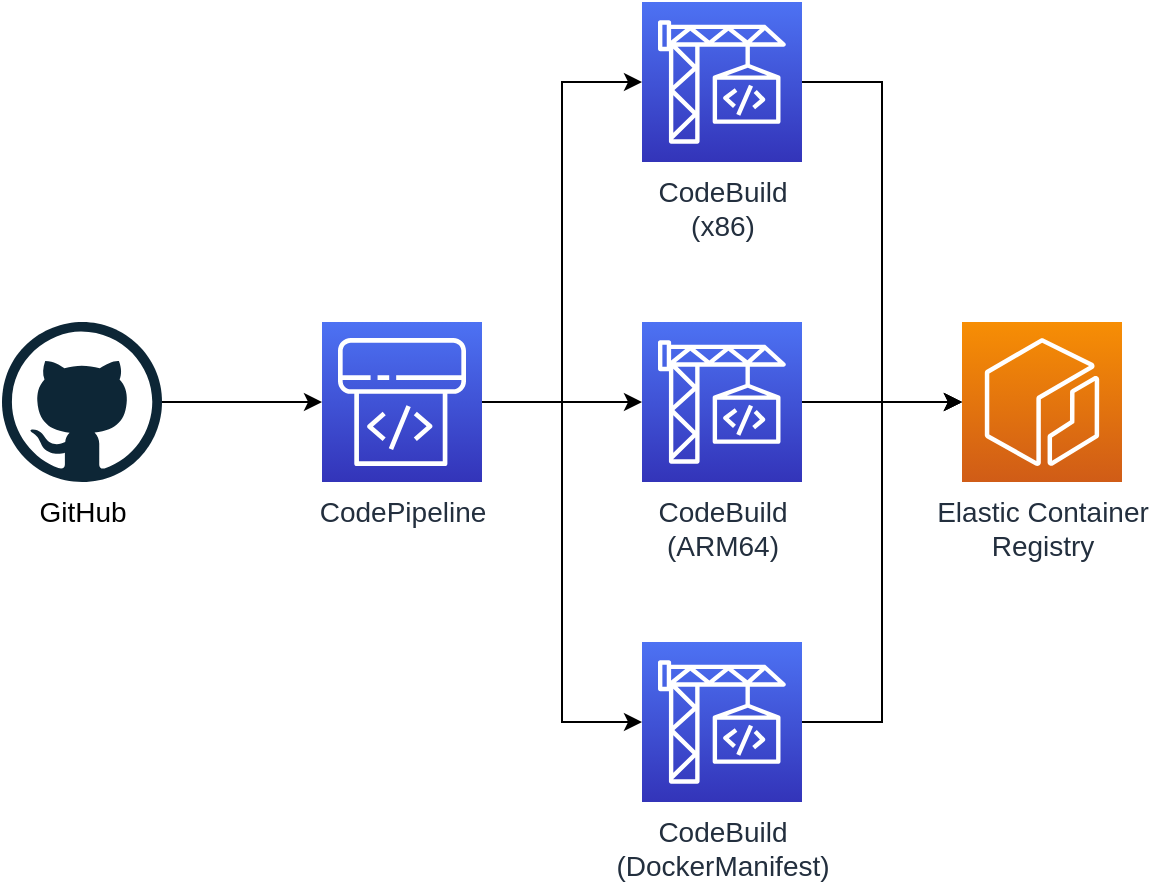 <mxfile version="12.4.8" type="device"><diagram id="0uTdN7MI5jxTwYJZ5Vdc" name="Page-1"><mxGraphModel dx="885" dy="615" grid="1" gridSize="10" guides="1" tooltips="1" connect="1" arrows="1" fold="1" page="1" pageScale="1" pageWidth="1169" pageHeight="827" math="0" shadow="0"><root><mxCell id="0"/><mxCell id="1" parent="0"/><mxCell id="aVTVqDrZuZZsO2we_1A7-2" style="edgeStyle=orthogonalEdgeStyle;rounded=0;orthogonalLoop=1;jettySize=auto;html=1;fontSize=14;" edge="1" parent="1" source="BogFN1Jm_b_17hAsPsHi-1" target="aVTVqDrZuZZsO2we_1A7-1"><mxGeometry relative="1" as="geometry"/></mxCell><mxCell id="BogFN1Jm_b_17hAsPsHi-1" value="GitHub" style="dashed=0;outlineConnect=0;html=1;align=center;labelPosition=center;verticalLabelPosition=bottom;verticalAlign=top;shape=mxgraph.weblogos.github;fontSize=14;" parent="1" vertex="1"><mxGeometry x="80" y="280" width="80" height="80" as="geometry"/></mxCell><mxCell id="aVTVqDrZuZZsO2we_1A7-8" style="edgeStyle=orthogonalEdgeStyle;rounded=0;orthogonalLoop=1;jettySize=auto;html=1;fontSize=14;" edge="1" parent="1" source="BogFN1Jm_b_17hAsPsHi-2" target="BogFN1Jm_b_17hAsPsHi-7"><mxGeometry relative="1" as="geometry"><Array as="points"><mxPoint x="520" y="160"/><mxPoint x="520" y="320"/></Array></mxGeometry></mxCell><mxCell id="BogFN1Jm_b_17hAsPsHi-2" value="&lt;div&gt;CodeBuild&lt;/div&gt;&lt;div&gt;(x86)&lt;/div&gt;" style="outlineConnect=0;fontColor=#232F3E;gradientColor=#4D72F3;gradientDirection=north;fillColor=#3334B9;strokeColor=#ffffff;dashed=0;verticalLabelPosition=bottom;verticalAlign=top;align=center;html=1;fontSize=14;fontStyle=0;aspect=fixed;shape=mxgraph.aws4.resourceIcon;resIcon=mxgraph.aws4.codebuild;" parent="1" vertex="1"><mxGeometry x="400" y="120" width="80" height="80" as="geometry"/></mxCell><mxCell id="BogFN1Jm_b_17hAsPsHi-7" value="&lt;div&gt;Elastic Container&lt;/div&gt;&lt;div&gt;Registry&lt;/div&gt;" style="outlineConnect=0;fontColor=#232F3E;gradientColor=#F78E04;gradientDirection=north;fillColor=#D05C17;strokeColor=#ffffff;dashed=0;verticalLabelPosition=bottom;verticalAlign=top;align=center;html=1;fontSize=14;fontStyle=0;aspect=fixed;shape=mxgraph.aws4.resourceIcon;resIcon=mxgraph.aws4.ecr;" parent="1" vertex="1"><mxGeometry x="560" y="280" width="80" height="80" as="geometry"/></mxCell><mxCell id="aVTVqDrZuZZsO2we_1A7-5" style="edgeStyle=orthogonalEdgeStyle;rounded=0;orthogonalLoop=1;jettySize=auto;html=1;fontSize=14;" edge="1" parent="1" source="aVTVqDrZuZZsO2we_1A7-1" target="BogFN1Jm_b_17hAsPsHi-2"><mxGeometry relative="1" as="geometry"><Array as="points"><mxPoint x="360" y="320"/><mxPoint x="360" y="160"/></Array></mxGeometry></mxCell><mxCell id="aVTVqDrZuZZsO2we_1A7-6" style="edgeStyle=orthogonalEdgeStyle;rounded=0;orthogonalLoop=1;jettySize=auto;html=1;fontSize=14;" edge="1" parent="1" source="aVTVqDrZuZZsO2we_1A7-1" target="aVTVqDrZuZZsO2we_1A7-3"><mxGeometry relative="1" as="geometry"/></mxCell><mxCell id="aVTVqDrZuZZsO2we_1A7-7" style="edgeStyle=orthogonalEdgeStyle;rounded=0;orthogonalLoop=1;jettySize=auto;html=1;fontSize=14;" edge="1" parent="1" source="aVTVqDrZuZZsO2we_1A7-1" target="aVTVqDrZuZZsO2we_1A7-4"><mxGeometry relative="1" as="geometry"><Array as="points"><mxPoint x="360" y="320"/><mxPoint x="360" y="480"/></Array></mxGeometry></mxCell><mxCell id="aVTVqDrZuZZsO2we_1A7-1" value="CodePipeline" style="outlineConnect=0;fontColor=#232F3E;gradientColor=#4D72F3;gradientDirection=north;fillColor=#3334B9;strokeColor=#ffffff;dashed=0;verticalLabelPosition=bottom;verticalAlign=top;align=center;html=1;fontSize=14;fontStyle=0;aspect=fixed;shape=mxgraph.aws4.resourceIcon;resIcon=mxgraph.aws4.codepipeline;" vertex="1" parent="1"><mxGeometry x="240" y="280" width="80" height="80" as="geometry"/></mxCell><mxCell id="aVTVqDrZuZZsO2we_1A7-9" style="edgeStyle=orthogonalEdgeStyle;rounded=0;orthogonalLoop=1;jettySize=auto;html=1;fontSize=14;" edge="1" parent="1" source="aVTVqDrZuZZsO2we_1A7-3" target="BogFN1Jm_b_17hAsPsHi-7"><mxGeometry relative="1" as="geometry"/></mxCell><mxCell id="aVTVqDrZuZZsO2we_1A7-3" value="&lt;div&gt;CodeBuild&lt;/div&gt;&lt;div&gt;(ARM64)&lt;/div&gt;" style="outlineConnect=0;fontColor=#232F3E;gradientColor=#4D72F3;gradientDirection=north;fillColor=#3334B9;strokeColor=#ffffff;dashed=0;verticalLabelPosition=bottom;verticalAlign=top;align=center;html=1;fontSize=14;fontStyle=0;aspect=fixed;shape=mxgraph.aws4.resourceIcon;resIcon=mxgraph.aws4.codebuild;" vertex="1" parent="1"><mxGeometry x="400" y="280" width="80" height="80" as="geometry"/></mxCell><mxCell id="aVTVqDrZuZZsO2we_1A7-10" style="edgeStyle=orthogonalEdgeStyle;rounded=0;orthogonalLoop=1;jettySize=auto;html=1;fontSize=14;" edge="1" parent="1" source="aVTVqDrZuZZsO2we_1A7-4" target="BogFN1Jm_b_17hAsPsHi-7"><mxGeometry relative="1" as="geometry"><Array as="points"><mxPoint x="520" y="480"/><mxPoint x="520" y="320"/></Array></mxGeometry></mxCell><mxCell id="aVTVqDrZuZZsO2we_1A7-4" value="&lt;div&gt;CodeBuild&lt;/div&gt;&lt;div&gt;(DockerManifest)&lt;/div&gt;" style="outlineConnect=0;fontColor=#232F3E;gradientColor=#4D72F3;gradientDirection=north;fillColor=#3334B9;strokeColor=#ffffff;dashed=0;verticalLabelPosition=bottom;verticalAlign=top;align=center;html=1;fontSize=14;fontStyle=0;aspect=fixed;shape=mxgraph.aws4.resourceIcon;resIcon=mxgraph.aws4.codebuild;" vertex="1" parent="1"><mxGeometry x="400" y="440" width="80" height="80" as="geometry"/></mxCell></root></mxGraphModel></diagram></mxfile>